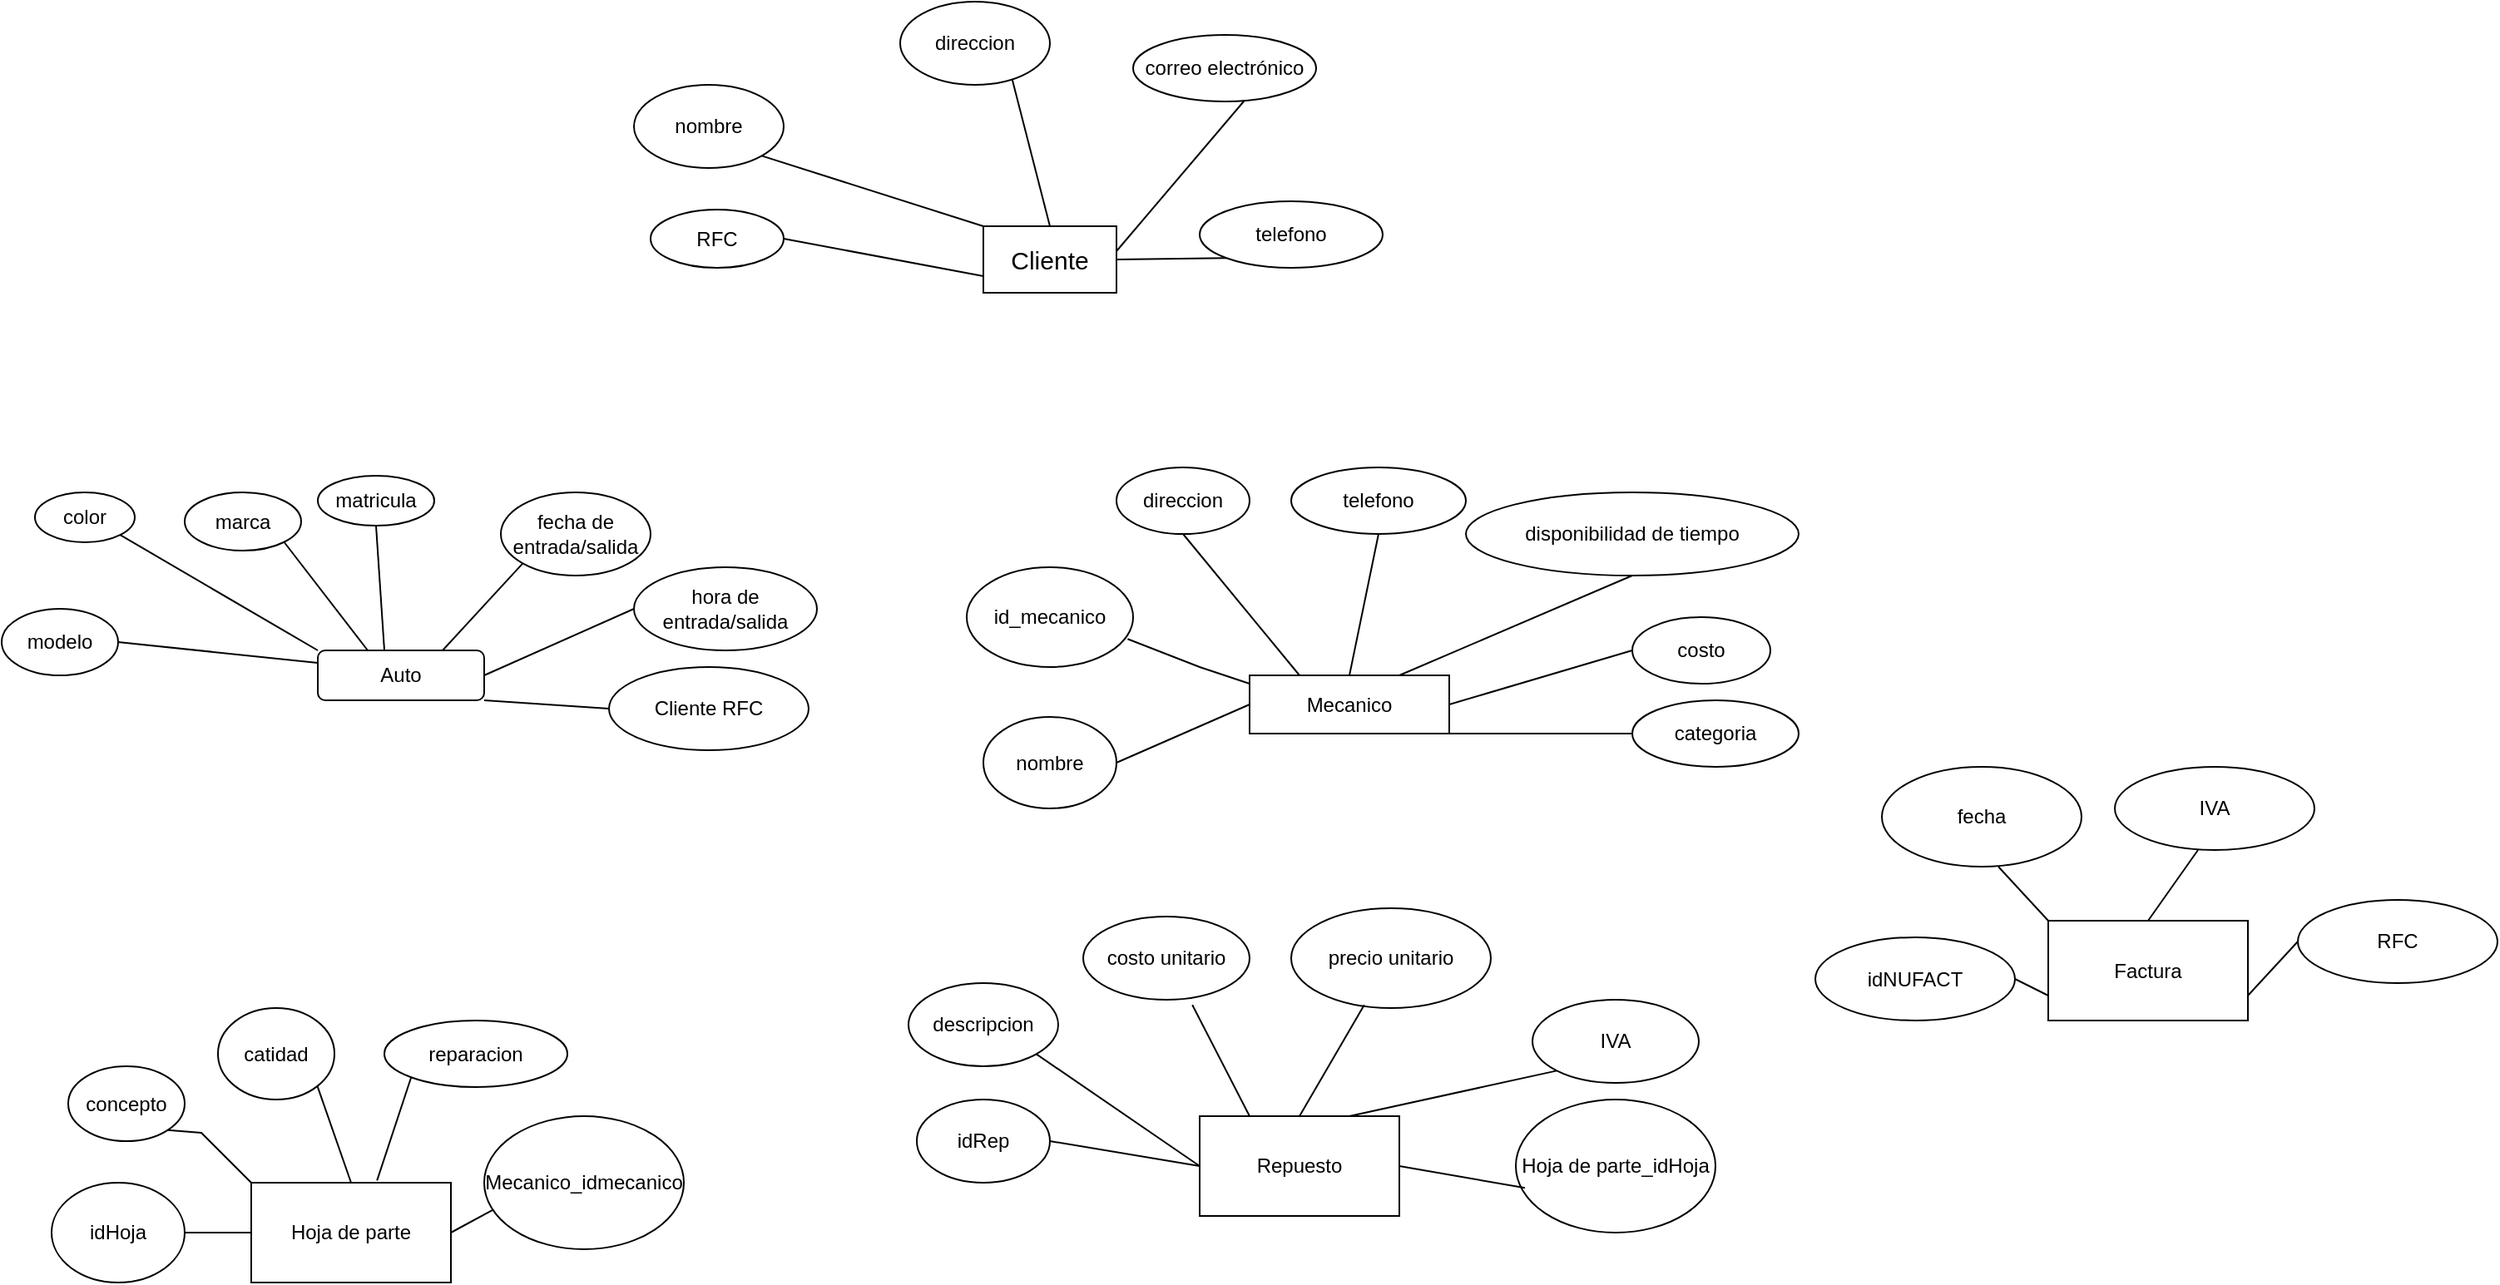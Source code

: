 <mxfile version="24.0.6" type="device" pages="2">
  <diagram name="Página-1" id="_WkqtclDygZttdb6FXfW">
    <mxGraphModel dx="2470" dy="765" grid="1" gridSize="10" guides="1" tooltips="1" connect="1" arrows="1" fold="1" page="1" pageScale="1" pageWidth="827" pageHeight="1169" math="0" shadow="0">
      <root>
        <mxCell id="0" />
        <mxCell id="1" parent="0" />
        <mxCell id="-qldpOqpolhLrkZk9apN-2" value="&lt;div style=&quot;text-align: justify; font-size: 15px;&quot;&gt;Cliente&lt;/div&gt;" style="whiteSpace=wrap;html=1;align=center;" parent="1" vertex="1">
          <mxGeometry x="460" y="285" width="80" height="40" as="geometry" />
        </mxCell>
        <mxCell id="-qldpOqpolhLrkZk9apN-6" value="nombre" style="ellipse;whiteSpace=wrap;html=1;" parent="1" vertex="1">
          <mxGeometry x="250" y="200" width="90" height="50" as="geometry" />
        </mxCell>
        <mxCell id="-qldpOqpolhLrkZk9apN-7" value="direccion" style="ellipse;whiteSpace=wrap;html=1;" parent="1" vertex="1">
          <mxGeometry x="410" y="150" width="90" height="50" as="geometry" />
        </mxCell>
        <mxCell id="-qldpOqpolhLrkZk9apN-10" value="correo electrónico" style="ellipse;whiteSpace=wrap;html=1;" parent="1" vertex="1">
          <mxGeometry x="550" y="170" width="110" height="40" as="geometry" />
        </mxCell>
        <mxCell id="-qldpOqpolhLrkZk9apN-12" value="telefono" style="ellipse;whiteSpace=wrap;html=1;" parent="1" vertex="1">
          <mxGeometry x="590" y="270" width="110" height="40" as="geometry" />
        </mxCell>
        <mxCell id="-qldpOqpolhLrkZk9apN-17" value="" style="endArrow=none;html=1;rounded=0;exitX=1;exitY=1;exitDx=0;exitDy=0;entryX=0;entryY=0;entryDx=0;entryDy=0;" parent="1" source="-qldpOqpolhLrkZk9apN-6" target="-qldpOqpolhLrkZk9apN-2" edge="1">
          <mxGeometry width="50" height="50" relative="1" as="geometry">
            <mxPoint x="410" y="350" as="sourcePoint" />
            <mxPoint x="460" y="300" as="targetPoint" />
          </mxGeometry>
        </mxCell>
        <mxCell id="-qldpOqpolhLrkZk9apN-20" value="" style="endArrow=none;html=1;rounded=0;entryX=0.748;entryY=0.933;entryDx=0;entryDy=0;entryPerimeter=0;exitX=0.5;exitY=0;exitDx=0;exitDy=0;" parent="1" target="-qldpOqpolhLrkZk9apN-7" edge="1" source="-qldpOqpolhLrkZk9apN-2">
          <mxGeometry width="50" height="50" relative="1" as="geometry">
            <mxPoint x="490" y="280" as="sourcePoint" />
            <mxPoint x="520" y="210" as="targetPoint" />
            <Array as="points" />
          </mxGeometry>
        </mxCell>
        <mxCell id="-qldpOqpolhLrkZk9apN-25" value="" style="endArrow=none;html=1;rounded=0;entryX=0.606;entryY=0.994;entryDx=0;entryDy=0;entryPerimeter=0;" parent="1" target="-qldpOqpolhLrkZk9apN-10" edge="1">
          <mxGeometry width="50" height="50" relative="1" as="geometry">
            <mxPoint x="540" y="300" as="sourcePoint" />
            <mxPoint x="590" y="250" as="targetPoint" />
          </mxGeometry>
        </mxCell>
        <mxCell id="-qldpOqpolhLrkZk9apN-27" value="" style="endArrow=none;html=1;rounded=0;entryX=0;entryY=1;entryDx=0;entryDy=0;exitX=1;exitY=0.5;exitDx=0;exitDy=0;" parent="1" source="-qldpOqpolhLrkZk9apN-2" target="-qldpOqpolhLrkZk9apN-12" edge="1">
          <mxGeometry width="50" height="50" relative="1" as="geometry">
            <mxPoint x="470" y="330" as="sourcePoint" />
            <mxPoint x="520" y="280" as="targetPoint" />
          </mxGeometry>
        </mxCell>
        <mxCell id="c3OA_gT3qStD7wFvD6HU-1" value="Auto" style="rounded=1;whiteSpace=wrap;html=1;" parent="1" vertex="1">
          <mxGeometry x="60" y="540" width="100" height="30" as="geometry" />
        </mxCell>
        <mxCell id="c3OA_gT3qStD7wFvD6HU-2" value="modelo" style="ellipse;whiteSpace=wrap;html=1;" parent="1" vertex="1">
          <mxGeometry x="-130" y="515" width="70" height="40" as="geometry" />
        </mxCell>
        <mxCell id="c3OA_gT3qStD7wFvD6HU-3" value="color" style="ellipse;whiteSpace=wrap;html=1;" parent="1" vertex="1">
          <mxGeometry x="-110" y="445" width="60" height="30" as="geometry" />
        </mxCell>
        <mxCell id="c3OA_gT3qStD7wFvD6HU-4" value="matricula" style="ellipse;whiteSpace=wrap;html=1;" parent="1" vertex="1">
          <mxGeometry x="60" y="435" width="70" height="30" as="geometry" />
        </mxCell>
        <mxCell id="c3OA_gT3qStD7wFvD6HU-5" value="marca" style="ellipse;whiteSpace=wrap;html=1;" parent="1" vertex="1">
          <mxGeometry x="-20" y="445" width="70" height="35" as="geometry" />
        </mxCell>
        <mxCell id="c3OA_gT3qStD7wFvD6HU-8" value="fecha de entrada/salida" style="ellipse;whiteSpace=wrap;html=1;" parent="1" vertex="1">
          <mxGeometry x="170" y="445" width="90" height="50" as="geometry" />
        </mxCell>
        <mxCell id="c3OA_gT3qStD7wFvD6HU-11" value="hora de entrada/salida" style="ellipse;whiteSpace=wrap;html=1;" parent="1" vertex="1">
          <mxGeometry x="250" y="490" width="110" height="50" as="geometry" />
        </mxCell>
        <mxCell id="c3OA_gT3qStD7wFvD6HU-13" value="" style="endArrow=none;html=1;rounded=0;entryX=1;entryY=0.5;entryDx=0;entryDy=0;exitX=0;exitY=0.25;exitDx=0;exitDy=0;" parent="1" source="c3OA_gT3qStD7wFvD6HU-1" target="c3OA_gT3qStD7wFvD6HU-2" edge="1">
          <mxGeometry width="50" height="50" relative="1" as="geometry">
            <mxPoint x="100" y="550" as="sourcePoint" />
            <mxPoint x="150" y="500" as="targetPoint" />
          </mxGeometry>
        </mxCell>
        <mxCell id="c3OA_gT3qStD7wFvD6HU-14" value="" style="endArrow=none;html=1;rounded=0;entryX=1;entryY=1;entryDx=0;entryDy=0;exitX=0;exitY=0;exitDx=0;exitDy=0;" parent="1" source="c3OA_gT3qStD7wFvD6HU-1" target="c3OA_gT3qStD7wFvD6HU-3" edge="1">
          <mxGeometry width="50" height="50" relative="1" as="geometry">
            <mxPoint x="100" y="550" as="sourcePoint" />
            <mxPoint x="150" y="500" as="targetPoint" />
          </mxGeometry>
        </mxCell>
        <mxCell id="c3OA_gT3qStD7wFvD6HU-15" value="" style="endArrow=none;html=1;rounded=0;entryX=1;entryY=1;entryDx=0;entryDy=0;" parent="1" target="c3OA_gT3qStD7wFvD6HU-5" edge="1">
          <mxGeometry width="50" height="50" relative="1" as="geometry">
            <mxPoint x="90" y="540" as="sourcePoint" />
            <mxPoint x="150" y="500" as="targetPoint" />
          </mxGeometry>
        </mxCell>
        <mxCell id="c3OA_gT3qStD7wFvD6HU-16" value="" style="endArrow=none;html=1;rounded=0;entryX=0.5;entryY=1;entryDx=0;entryDy=0;" parent="1" target="c3OA_gT3qStD7wFvD6HU-4" edge="1">
          <mxGeometry width="50" height="50" relative="1" as="geometry">
            <mxPoint x="100" y="540" as="sourcePoint" />
            <mxPoint x="150" y="500" as="targetPoint" />
          </mxGeometry>
        </mxCell>
        <mxCell id="c3OA_gT3qStD7wFvD6HU-17" value="" style="endArrow=none;html=1;rounded=0;entryX=0;entryY=1;entryDx=0;entryDy=0;exitX=0.75;exitY=0;exitDx=0;exitDy=0;" parent="1" source="c3OA_gT3qStD7wFvD6HU-1" target="c3OA_gT3qStD7wFvD6HU-8" edge="1">
          <mxGeometry width="50" height="50" relative="1" as="geometry">
            <mxPoint x="100" y="550" as="sourcePoint" />
            <mxPoint x="150" y="500" as="targetPoint" />
          </mxGeometry>
        </mxCell>
        <mxCell id="c3OA_gT3qStD7wFvD6HU-18" value="" style="endArrow=none;html=1;rounded=0;entryX=0;entryY=0.5;entryDx=0;entryDy=0;exitX=1;exitY=0.5;exitDx=0;exitDy=0;" parent="1" source="c3OA_gT3qStD7wFvD6HU-1" target="c3OA_gT3qStD7wFvD6HU-11" edge="1">
          <mxGeometry width="50" height="50" relative="1" as="geometry">
            <mxPoint x="100" y="550" as="sourcePoint" />
            <mxPoint x="150" y="500" as="targetPoint" />
          </mxGeometry>
        </mxCell>
        <mxCell id="yYzkNYLEPLa1atfB4dUr-1" value="Mecanico" style="rounded=0;whiteSpace=wrap;html=1;" parent="1" vertex="1">
          <mxGeometry x="620" y="555" width="120" height="35" as="geometry" />
        </mxCell>
        <mxCell id="yYzkNYLEPLa1atfB4dUr-3" value="nombre" style="ellipse;whiteSpace=wrap;html=1;" parent="1" vertex="1">
          <mxGeometry x="460" y="580" width="80" height="55" as="geometry" />
        </mxCell>
        <mxCell id="yYzkNYLEPLa1atfB4dUr-5" value="disponibilidad de tiempo" style="ellipse;whiteSpace=wrap;html=1;" parent="1" vertex="1">
          <mxGeometry x="750" y="445" width="200" height="50" as="geometry" />
        </mxCell>
        <mxCell id="yYzkNYLEPLa1atfB4dUr-6" value="id_mecanico" style="ellipse;whiteSpace=wrap;html=1;" parent="1" vertex="1">
          <mxGeometry x="450" y="490" width="100" height="60" as="geometry" />
        </mxCell>
        <mxCell id="yYzkNYLEPLa1atfB4dUr-7" value="" style="endArrow=none;html=1;rounded=0;entryX=0;entryY=0.5;entryDx=0;entryDy=0;exitX=1;exitY=0.5;exitDx=0;exitDy=0;" parent="1" source="yYzkNYLEPLa1atfB4dUr-3" target="yYzkNYLEPLa1atfB4dUr-1" edge="1">
          <mxGeometry width="50" height="50" relative="1" as="geometry">
            <mxPoint x="572.426" y="562.678" as="sourcePoint" />
            <mxPoint x="510" y="510" as="targetPoint" />
          </mxGeometry>
        </mxCell>
        <mxCell id="yYzkNYLEPLa1atfB4dUr-8" value="" style="endArrow=none;html=1;rounded=0;entryX=0.25;entryY=0;entryDx=0;entryDy=0;exitX=0.5;exitY=1;exitDx=0;exitDy=0;" parent="1" source="v9EiD6RS9MSf9kjQvOkD-1" target="yYzkNYLEPLa1atfB4dUr-1" edge="1">
          <mxGeometry width="50" height="50" relative="1" as="geometry">
            <mxPoint x="460" y="560" as="sourcePoint" />
            <mxPoint x="510" y="510" as="targetPoint" />
          </mxGeometry>
        </mxCell>
        <mxCell id="yYzkNYLEPLa1atfB4dUr-9" value="" style="endArrow=none;html=1;rounded=0;exitX=0.5;exitY=1;exitDx=0;exitDy=0;entryX=0.75;entryY=0;entryDx=0;entryDy=0;" parent="1" source="yYzkNYLEPLa1atfB4dUr-5" target="yYzkNYLEPLa1atfB4dUr-1" edge="1">
          <mxGeometry width="50" height="50" relative="1" as="geometry">
            <mxPoint x="460" y="560" as="sourcePoint" />
            <mxPoint x="700" y="550" as="targetPoint" />
          </mxGeometry>
        </mxCell>
        <mxCell id="yYzkNYLEPLa1atfB4dUr-10" value="" style="endArrow=none;html=1;rounded=0;entryX=0;entryY=0.5;entryDx=0;entryDy=0;exitX=1;exitY=0.5;exitDx=0;exitDy=0;" parent="1" source="yYzkNYLEPLa1atfB4dUr-1" target="v9EiD6RS9MSf9kjQvOkD-3" edge="1">
          <mxGeometry width="50" height="50" relative="1" as="geometry">
            <mxPoint x="460" y="560" as="sourcePoint" />
            <mxPoint x="510" y="510" as="targetPoint" />
            <Array as="points" />
          </mxGeometry>
        </mxCell>
        <mxCell id="v9EiD6RS9MSf9kjQvOkD-1" value="direccion" style="ellipse;whiteSpace=wrap;html=1;" vertex="1" parent="1">
          <mxGeometry x="540" y="430" width="80" height="40" as="geometry" />
        </mxCell>
        <mxCell id="v9EiD6RS9MSf9kjQvOkD-3" value="costo" style="ellipse;whiteSpace=wrap;html=1;" vertex="1" parent="1">
          <mxGeometry x="850" y="520" width="83" height="40" as="geometry" />
        </mxCell>
        <mxCell id="v9EiD6RS9MSf9kjQvOkD-4" value="" style="endArrow=none;html=1;rounded=0;exitX=0.967;exitY=0.719;exitDx=0;exitDy=0;exitPerimeter=0;" edge="1" parent="1" source="yYzkNYLEPLa1atfB4dUr-6">
          <mxGeometry width="50" height="50" relative="1" as="geometry">
            <mxPoint x="680" y="770" as="sourcePoint" />
            <mxPoint x="620" y="560" as="targetPoint" />
            <Array as="points">
              <mxPoint x="590" y="550" />
            </Array>
          </mxGeometry>
        </mxCell>
        <mxCell id="v9EiD6RS9MSf9kjQvOkD-5" value="telefono" style="ellipse;whiteSpace=wrap;html=1;" vertex="1" parent="1">
          <mxGeometry x="645" y="430" width="105" height="40" as="geometry" />
        </mxCell>
        <mxCell id="v9EiD6RS9MSf9kjQvOkD-6" value="" style="endArrow=none;html=1;rounded=0;entryX=0.5;entryY=1;entryDx=0;entryDy=0;exitX=0.5;exitY=0;exitDx=0;exitDy=0;" edge="1" parent="1" source="yYzkNYLEPLa1atfB4dUr-1" target="v9EiD6RS9MSf9kjQvOkD-5">
          <mxGeometry width="50" height="50" relative="1" as="geometry">
            <mxPoint x="680" y="550" as="sourcePoint" />
            <mxPoint x="730" y="720" as="targetPoint" />
          </mxGeometry>
        </mxCell>
        <mxCell id="v9EiD6RS9MSf9kjQvOkD-7" value="categoria" style="ellipse;whiteSpace=wrap;html=1;" vertex="1" parent="1">
          <mxGeometry x="850" y="570" width="100" height="40" as="geometry" />
        </mxCell>
        <mxCell id="v9EiD6RS9MSf9kjQvOkD-8" value="" style="endArrow=none;html=1;rounded=0;exitX=1;exitY=1;exitDx=0;exitDy=0;entryX=0;entryY=0.5;entryDx=0;entryDy=0;" edge="1" parent="1" source="yYzkNYLEPLa1atfB4dUr-1" target="v9EiD6RS9MSf9kjQvOkD-7">
          <mxGeometry width="50" height="50" relative="1" as="geometry">
            <mxPoint x="680" y="770" as="sourcePoint" />
            <mxPoint x="730" y="720" as="targetPoint" />
          </mxGeometry>
        </mxCell>
        <mxCell id="v9EiD6RS9MSf9kjQvOkD-9" value="RFC" style="ellipse;whiteSpace=wrap;html=1;" vertex="1" parent="1">
          <mxGeometry x="260" y="275" width="80" height="35" as="geometry" />
        </mxCell>
        <mxCell id="v9EiD6RS9MSf9kjQvOkD-10" value="" style="endArrow=none;html=1;rounded=0;exitX=1;exitY=0.5;exitDx=0;exitDy=0;entryX=0;entryY=0.75;entryDx=0;entryDy=0;" edge="1" parent="1" source="v9EiD6RS9MSf9kjQvOkD-9" target="-qldpOqpolhLrkZk9apN-2">
          <mxGeometry width="50" height="50" relative="1" as="geometry">
            <mxPoint x="430" y="300" as="sourcePoint" />
            <mxPoint x="480" y="250" as="targetPoint" />
          </mxGeometry>
        </mxCell>
        <mxCell id="v9EiD6RS9MSf9kjQvOkD-12" value="Cliente RFC" style="ellipse;whiteSpace=wrap;html=1;" vertex="1" parent="1">
          <mxGeometry x="235" y="550" width="120" height="50" as="geometry" />
        </mxCell>
        <mxCell id="v9EiD6RS9MSf9kjQvOkD-13" value="" style="endArrow=none;html=1;rounded=0;entryX=0;entryY=0.5;entryDx=0;entryDy=0;exitX=1;exitY=1;exitDx=0;exitDy=0;" edge="1" parent="1" source="c3OA_gT3qStD7wFvD6HU-1" target="v9EiD6RS9MSf9kjQvOkD-12">
          <mxGeometry width="50" height="50" relative="1" as="geometry">
            <mxPoint x="110" y="530" as="sourcePoint" />
            <mxPoint x="160" y="480" as="targetPoint" />
          </mxGeometry>
        </mxCell>
        <mxCell id="v9EiD6RS9MSf9kjQvOkD-14" value="Repuesto" style="whiteSpace=wrap;html=1;" vertex="1" parent="1">
          <mxGeometry x="590" y="820" width="120" height="60" as="geometry" />
        </mxCell>
        <mxCell id="v9EiD6RS9MSf9kjQvOkD-15" value="idRep" style="ellipse;whiteSpace=wrap;html=1;" vertex="1" parent="1">
          <mxGeometry x="420" y="810" width="80" height="50" as="geometry" />
        </mxCell>
        <mxCell id="v9EiD6RS9MSf9kjQvOkD-16" value="descripcion" style="ellipse;whiteSpace=wrap;html=1;" vertex="1" parent="1">
          <mxGeometry x="415" y="740" width="90" height="50" as="geometry" />
        </mxCell>
        <mxCell id="v9EiD6RS9MSf9kjQvOkD-17" value="costo unitario" style="ellipse;whiteSpace=wrap;html=1;" vertex="1" parent="1">
          <mxGeometry x="520" y="700" width="100" height="50" as="geometry" />
        </mxCell>
        <mxCell id="v9EiD6RS9MSf9kjQvOkD-18" value="precio unitario" style="ellipse;whiteSpace=wrap;html=1;" vertex="1" parent="1">
          <mxGeometry x="645" y="695" width="120" height="60" as="geometry" />
        </mxCell>
        <mxCell id="v9EiD6RS9MSf9kjQvOkD-19" value="IVA" style="ellipse;whiteSpace=wrap;html=1;" vertex="1" parent="1">
          <mxGeometry x="790" y="750" width="100" height="50" as="geometry" />
        </mxCell>
        <mxCell id="v9EiD6RS9MSf9kjQvOkD-20" value="Hoja de parte_idHoja" style="ellipse;whiteSpace=wrap;html=1;" vertex="1" parent="1">
          <mxGeometry x="780" y="810" width="120" height="80" as="geometry" />
        </mxCell>
        <mxCell id="v9EiD6RS9MSf9kjQvOkD-22" value="" style="endArrow=none;html=1;rounded=0;exitX=0.5;exitY=0;exitDx=0;exitDy=0;entryX=0.366;entryY=0.969;entryDx=0;entryDy=0;entryPerimeter=0;" edge="1" parent="1" source="v9EiD6RS9MSf9kjQvOkD-14" target="v9EiD6RS9MSf9kjQvOkD-18">
          <mxGeometry width="50" height="50" relative="1" as="geometry">
            <mxPoint x="690" y="770" as="sourcePoint" />
            <mxPoint x="680" y="750" as="targetPoint" />
          </mxGeometry>
        </mxCell>
        <mxCell id="v9EiD6RS9MSf9kjQvOkD-23" value="" style="endArrow=none;html=1;rounded=0;entryX=0;entryY=1;entryDx=0;entryDy=0;exitX=0.75;exitY=0;exitDx=0;exitDy=0;" edge="1" parent="1" source="v9EiD6RS9MSf9kjQvOkD-14" target="v9EiD6RS9MSf9kjQvOkD-19">
          <mxGeometry width="50" height="50" relative="1" as="geometry">
            <mxPoint x="690" y="770" as="sourcePoint" />
            <mxPoint x="740" y="720" as="targetPoint" />
          </mxGeometry>
        </mxCell>
        <mxCell id="v9EiD6RS9MSf9kjQvOkD-24" value="" style="endArrow=none;html=1;rounded=0;entryX=0.656;entryY=1.062;entryDx=0;entryDy=0;entryPerimeter=0;exitX=0.25;exitY=0;exitDx=0;exitDy=0;" edge="1" parent="1" source="v9EiD6RS9MSf9kjQvOkD-14" target="v9EiD6RS9MSf9kjQvOkD-17">
          <mxGeometry width="50" height="50" relative="1" as="geometry">
            <mxPoint x="610" y="810" as="sourcePoint" />
            <mxPoint x="740" y="720" as="targetPoint" />
          </mxGeometry>
        </mxCell>
        <mxCell id="v9EiD6RS9MSf9kjQvOkD-25" value="" style="endArrow=none;html=1;rounded=0;entryX=1;entryY=1;entryDx=0;entryDy=0;exitX=0;exitY=0.5;exitDx=0;exitDy=0;" edge="1" parent="1" source="v9EiD6RS9MSf9kjQvOkD-14" target="v9EiD6RS9MSf9kjQvOkD-16">
          <mxGeometry width="50" height="50" relative="1" as="geometry">
            <mxPoint x="690" y="770" as="sourcePoint" />
            <mxPoint x="740" y="720" as="targetPoint" />
          </mxGeometry>
        </mxCell>
        <mxCell id="v9EiD6RS9MSf9kjQvOkD-26" value="" style="endArrow=none;html=1;rounded=0;entryX=1;entryY=0.5;entryDx=0;entryDy=0;exitX=0;exitY=0.5;exitDx=0;exitDy=0;" edge="1" parent="1" source="v9EiD6RS9MSf9kjQvOkD-14" target="v9EiD6RS9MSf9kjQvOkD-15">
          <mxGeometry width="50" height="50" relative="1" as="geometry">
            <mxPoint x="690" y="770" as="sourcePoint" />
            <mxPoint x="740" y="720" as="targetPoint" />
          </mxGeometry>
        </mxCell>
        <mxCell id="v9EiD6RS9MSf9kjQvOkD-27" value="" style="endArrow=none;html=1;rounded=0;entryX=0.046;entryY=0.664;entryDx=0;entryDy=0;entryPerimeter=0;exitX=1;exitY=0.5;exitDx=0;exitDy=0;" edge="1" parent="1" source="v9EiD6RS9MSf9kjQvOkD-14" target="v9EiD6RS9MSf9kjQvOkD-20">
          <mxGeometry width="50" height="50" relative="1" as="geometry">
            <mxPoint x="690" y="770" as="sourcePoint" />
            <mxPoint x="740" y="720" as="targetPoint" />
          </mxGeometry>
        </mxCell>
        <mxCell id="v9EiD6RS9MSf9kjQvOkD-28" value="Hoja de parte" style="rounded=0;whiteSpace=wrap;html=1;" vertex="1" parent="1">
          <mxGeometry x="20" y="860" width="120" height="60" as="geometry" />
        </mxCell>
        <mxCell id="v9EiD6RS9MSf9kjQvOkD-29" value="idHoja" style="ellipse;whiteSpace=wrap;html=1;" vertex="1" parent="1">
          <mxGeometry x="-100" y="860" width="80" height="60" as="geometry" />
        </mxCell>
        <mxCell id="v9EiD6RS9MSf9kjQvOkD-30" value="concepto" style="ellipse;whiteSpace=wrap;html=1;" vertex="1" parent="1">
          <mxGeometry x="-90" y="790" width="70" height="45" as="geometry" />
        </mxCell>
        <mxCell id="v9EiD6RS9MSf9kjQvOkD-31" value="catidad" style="ellipse;whiteSpace=wrap;html=1;" vertex="1" parent="1">
          <mxGeometry y="755" width="70" height="55" as="geometry" />
        </mxCell>
        <mxCell id="v9EiD6RS9MSf9kjQvOkD-32" value="reparacion" style="ellipse;whiteSpace=wrap;html=1;" vertex="1" parent="1">
          <mxGeometry x="100" y="762.5" width="110" height="40" as="geometry" />
        </mxCell>
        <mxCell id="v9EiD6RS9MSf9kjQvOkD-33" value="Mecanico_idmecanico" style="ellipse;whiteSpace=wrap;html=1;" vertex="1" parent="1">
          <mxGeometry x="160" y="820" width="120" height="80" as="geometry" />
        </mxCell>
        <mxCell id="v9EiD6RS9MSf9kjQvOkD-34" value="" style="endArrow=none;html=1;rounded=0;exitX=0.63;exitY=-0.022;exitDx=0;exitDy=0;exitPerimeter=0;entryX=0;entryY=1;entryDx=0;entryDy=0;" edge="1" parent="1" source="v9EiD6RS9MSf9kjQvOkD-28" target="v9EiD6RS9MSf9kjQvOkD-32">
          <mxGeometry width="50" height="50" relative="1" as="geometry">
            <mxPoint x="160" y="770" as="sourcePoint" />
            <mxPoint x="150" y="800" as="targetPoint" />
          </mxGeometry>
        </mxCell>
        <mxCell id="v9EiD6RS9MSf9kjQvOkD-35" value="" style="endArrow=none;html=1;rounded=0;entryX=1;entryY=1;entryDx=0;entryDy=0;exitX=0.5;exitY=0;exitDx=0;exitDy=0;" edge="1" parent="1" source="v9EiD6RS9MSf9kjQvOkD-28" target="v9EiD6RS9MSf9kjQvOkD-31">
          <mxGeometry width="50" height="50" relative="1" as="geometry">
            <mxPoint x="160" y="770" as="sourcePoint" />
            <mxPoint x="210" y="720" as="targetPoint" />
          </mxGeometry>
        </mxCell>
        <mxCell id="v9EiD6RS9MSf9kjQvOkD-36" value="" style="endArrow=none;html=1;rounded=0;entryX=1;entryY=1;entryDx=0;entryDy=0;exitX=0;exitY=0;exitDx=0;exitDy=0;" edge="1" parent="1" source="v9EiD6RS9MSf9kjQvOkD-28" target="v9EiD6RS9MSf9kjQvOkD-30">
          <mxGeometry width="50" height="50" relative="1" as="geometry">
            <mxPoint x="160" y="770" as="sourcePoint" />
            <mxPoint x="210" y="720" as="targetPoint" />
            <Array as="points">
              <mxPoint x="-10" y="830" />
            </Array>
          </mxGeometry>
        </mxCell>
        <mxCell id="v9EiD6RS9MSf9kjQvOkD-37" value="" style="endArrow=none;html=1;rounded=0;entryX=0.042;entryY=0.706;entryDx=0;entryDy=0;entryPerimeter=0;exitX=1;exitY=0.5;exitDx=0;exitDy=0;" edge="1" parent="1" source="v9EiD6RS9MSf9kjQvOkD-28" target="v9EiD6RS9MSf9kjQvOkD-33">
          <mxGeometry width="50" height="50" relative="1" as="geometry">
            <mxPoint x="160" y="770" as="sourcePoint" />
            <mxPoint x="210" y="720" as="targetPoint" />
          </mxGeometry>
        </mxCell>
        <mxCell id="v9EiD6RS9MSf9kjQvOkD-38" value="" style="endArrow=none;html=1;rounded=0;exitX=1;exitY=0.5;exitDx=0;exitDy=0;entryX=0;entryY=0.5;entryDx=0;entryDy=0;" edge="1" parent="1" source="v9EiD6RS9MSf9kjQvOkD-29" target="v9EiD6RS9MSf9kjQvOkD-28">
          <mxGeometry width="50" height="50" relative="1" as="geometry">
            <mxPoint x="160" y="770" as="sourcePoint" />
            <mxPoint x="210" y="720" as="targetPoint" />
          </mxGeometry>
        </mxCell>
        <mxCell id="v9EiD6RS9MSf9kjQvOkD-39" value="Factura" style="rounded=0;whiteSpace=wrap;html=1;" vertex="1" parent="1">
          <mxGeometry x="1100" y="702.5" width="120" height="60" as="geometry" />
        </mxCell>
        <mxCell id="v9EiD6RS9MSf9kjQvOkD-40" value="idNUFACT" style="ellipse;whiteSpace=wrap;html=1;" vertex="1" parent="1">
          <mxGeometry x="960" y="712.5" width="120" height="50" as="geometry" />
        </mxCell>
        <mxCell id="ytBJMdHKo8D6R5qUMlSM-1" value="fecha" style="ellipse;whiteSpace=wrap;html=1;" vertex="1" parent="1">
          <mxGeometry x="1000" y="610" width="120" height="60" as="geometry" />
        </mxCell>
        <mxCell id="ytBJMdHKo8D6R5qUMlSM-2" value="IVA" style="ellipse;whiteSpace=wrap;html=1;" vertex="1" parent="1">
          <mxGeometry x="1140" y="610" width="120" height="50" as="geometry" />
        </mxCell>
        <mxCell id="ytBJMdHKo8D6R5qUMlSM-3" value="RFC" style="ellipse;whiteSpace=wrap;html=1;" vertex="1" parent="1">
          <mxGeometry x="1250" y="690" width="120" height="50" as="geometry" />
        </mxCell>
        <mxCell id="ytBJMdHKo8D6R5qUMlSM-4" value="" style="endArrow=none;html=1;rounded=0;exitX=0.5;exitY=0;exitDx=0;exitDy=0;" edge="1" parent="1" source="v9EiD6RS9MSf9kjQvOkD-39">
          <mxGeometry width="50" height="50" relative="1" as="geometry">
            <mxPoint x="960" y="800" as="sourcePoint" />
            <mxPoint x="1190" y="660" as="targetPoint" />
          </mxGeometry>
        </mxCell>
        <mxCell id="ytBJMdHKo8D6R5qUMlSM-5" value="" style="endArrow=none;html=1;rounded=0;entryX=0;entryY=0;entryDx=0;entryDy=0;" edge="1" parent="1" target="v9EiD6RS9MSf9kjQvOkD-39">
          <mxGeometry width="50" height="50" relative="1" as="geometry">
            <mxPoint x="1070" y="670" as="sourcePoint" />
            <mxPoint x="1010" y="750" as="targetPoint" />
          </mxGeometry>
        </mxCell>
        <mxCell id="ytBJMdHKo8D6R5qUMlSM-6" value="" style="endArrow=none;html=1;rounded=0;entryX=0;entryY=0.75;entryDx=0;entryDy=0;exitX=1;exitY=0.5;exitDx=0;exitDy=0;" edge="1" parent="1" source="v9EiD6RS9MSf9kjQvOkD-40" target="v9EiD6RS9MSf9kjQvOkD-39">
          <mxGeometry width="50" height="50" relative="1" as="geometry">
            <mxPoint x="960" y="800" as="sourcePoint" />
            <mxPoint x="1010" y="750" as="targetPoint" />
          </mxGeometry>
        </mxCell>
        <mxCell id="ytBJMdHKo8D6R5qUMlSM-7" value="" style="endArrow=none;html=1;rounded=0;entryX=0;entryY=0.5;entryDx=0;entryDy=0;exitX=1;exitY=0.75;exitDx=0;exitDy=0;" edge="1" parent="1" source="v9EiD6RS9MSf9kjQvOkD-39" target="ytBJMdHKo8D6R5qUMlSM-3">
          <mxGeometry width="50" height="50" relative="1" as="geometry">
            <mxPoint x="960" y="800" as="sourcePoint" />
            <mxPoint x="1010" y="750" as="targetPoint" />
          </mxGeometry>
        </mxCell>
      </root>
    </mxGraphModel>
  </diagram>
  <diagram id="LG_2AipUnPPanb8Th0P_" name="Página-2">
    <mxGraphModel dx="1517" dy="706" grid="1" gridSize="10" guides="1" tooltips="1" connect="1" arrows="1" fold="1" page="1" pageScale="1" pageWidth="827" pageHeight="1169" math="0" shadow="0">
      <root>
        <mxCell id="0" />
        <mxCell id="1" parent="0" />
        <mxCell id="N_cM9116x7ki95yMOi63-1" value="Cliente" style="shape=table;startSize=30;container=1;collapsible=1;childLayout=tableLayout;fixedRows=1;rowLines=0;fontStyle=1;align=center;resizeLast=1;html=1;" parent="1" vertex="1">
          <mxGeometry x="50" y="170" width="264" height="180" as="geometry" />
        </mxCell>
        <mxCell id="N_cM9116x7ki95yMOi63-2" value="" style="shape=tableRow;horizontal=0;startSize=0;swimlaneHead=0;swimlaneBody=0;fillColor=none;collapsible=0;dropTarget=0;points=[[0,0.5],[1,0.5]];portConstraint=eastwest;top=0;left=0;right=0;bottom=1;" parent="N_cM9116x7ki95yMOi63-1" vertex="1">
          <mxGeometry y="30" width="264" height="30" as="geometry" />
        </mxCell>
        <mxCell id="N_cM9116x7ki95yMOi63-3" value="PK" style="shape=partialRectangle;connectable=0;fillColor=none;top=0;left=0;bottom=0;right=0;fontStyle=1;overflow=hidden;whiteSpace=wrap;html=1;" parent="N_cM9116x7ki95yMOi63-2" vertex="1">
          <mxGeometry width="30" height="30" as="geometry">
            <mxRectangle width="30" height="30" as="alternateBounds" />
          </mxGeometry>
        </mxCell>
        <mxCell id="N_cM9116x7ki95yMOi63-4" value="RFC INT" style="shape=partialRectangle;connectable=0;fillColor=none;top=0;left=0;bottom=0;right=0;align=left;spacingLeft=6;fontStyle=5;overflow=hidden;whiteSpace=wrap;html=1;" parent="N_cM9116x7ki95yMOi63-2" vertex="1">
          <mxGeometry x="30" width="234" height="30" as="geometry">
            <mxRectangle width="234" height="30" as="alternateBounds" />
          </mxGeometry>
        </mxCell>
        <mxCell id="N_cM9116x7ki95yMOi63-8" value="" style="shape=tableRow;horizontal=0;startSize=0;swimlaneHead=0;swimlaneBody=0;fillColor=none;collapsible=0;dropTarget=0;points=[[0,0.5],[1,0.5]];portConstraint=eastwest;top=0;left=0;right=0;bottom=0;" parent="N_cM9116x7ki95yMOi63-1" vertex="1">
          <mxGeometry y="60" width="264" height="30" as="geometry" />
        </mxCell>
        <mxCell id="N_cM9116x7ki95yMOi63-9" value="" style="shape=partialRectangle;connectable=0;fillColor=none;top=0;left=0;bottom=0;right=0;editable=1;overflow=hidden;whiteSpace=wrap;html=1;" parent="N_cM9116x7ki95yMOi63-8" vertex="1">
          <mxGeometry width="30" height="30" as="geometry">
            <mxRectangle width="30" height="30" as="alternateBounds" />
          </mxGeometry>
        </mxCell>
        <mxCell id="N_cM9116x7ki95yMOi63-10" value="nombre VARCHA(45)" style="shape=partialRectangle;connectable=0;fillColor=none;top=0;left=0;bottom=0;right=0;align=left;spacingLeft=6;overflow=hidden;whiteSpace=wrap;html=1;" parent="N_cM9116x7ki95yMOi63-8" vertex="1">
          <mxGeometry x="30" width="234" height="30" as="geometry">
            <mxRectangle width="234" height="30" as="alternateBounds" />
          </mxGeometry>
        </mxCell>
        <mxCell id="N_cM9116x7ki95yMOi63-11" value="" style="shape=tableRow;horizontal=0;startSize=0;swimlaneHead=0;swimlaneBody=0;fillColor=none;collapsible=0;dropTarget=0;points=[[0,0.5],[1,0.5]];portConstraint=eastwest;top=0;left=0;right=0;bottom=0;" parent="N_cM9116x7ki95yMOi63-1" vertex="1">
          <mxGeometry y="90" width="264" height="30" as="geometry" />
        </mxCell>
        <mxCell id="N_cM9116x7ki95yMOi63-12" value="" style="shape=partialRectangle;connectable=0;fillColor=none;top=0;left=0;bottom=0;right=0;editable=1;overflow=hidden;whiteSpace=wrap;html=1;" parent="N_cM9116x7ki95yMOi63-11" vertex="1">
          <mxGeometry width="30" height="30" as="geometry">
            <mxRectangle width="30" height="30" as="alternateBounds" />
          </mxGeometry>
        </mxCell>
        <mxCell id="N_cM9116x7ki95yMOi63-13" value="dirección VARCHA(70)" style="shape=partialRectangle;connectable=0;fillColor=none;top=0;left=0;bottom=0;right=0;align=left;spacingLeft=6;overflow=hidden;whiteSpace=wrap;html=1;" parent="N_cM9116x7ki95yMOi63-11" vertex="1">
          <mxGeometry x="30" width="234" height="30" as="geometry">
            <mxRectangle width="234" height="30" as="alternateBounds" />
          </mxGeometry>
        </mxCell>
        <mxCell id="w2aH5_aYxVjL5vaHwktE-1" style="shape=tableRow;horizontal=0;startSize=0;swimlaneHead=0;swimlaneBody=0;fillColor=none;collapsible=0;dropTarget=0;points=[[0,0.5],[1,0.5]];portConstraint=eastwest;top=0;left=0;right=0;bottom=0;" parent="N_cM9116x7ki95yMOi63-1" vertex="1">
          <mxGeometry y="120" width="264" height="30" as="geometry" />
        </mxCell>
        <mxCell id="w2aH5_aYxVjL5vaHwktE-2" style="shape=partialRectangle;connectable=0;fillColor=none;top=0;left=0;bottom=0;right=0;editable=1;overflow=hidden;whiteSpace=wrap;html=1;" parent="w2aH5_aYxVjL5vaHwktE-1" vertex="1">
          <mxGeometry width="30" height="30" as="geometry">
            <mxRectangle width="30" height="30" as="alternateBounds" />
          </mxGeometry>
        </mxCell>
        <mxCell id="w2aH5_aYxVjL5vaHwktE-3" value="correo electrónico VARCHAR(60) NOT NULL" style="shape=partialRectangle;connectable=0;fillColor=none;top=0;left=0;bottom=0;right=0;align=left;spacingLeft=6;overflow=hidden;whiteSpace=wrap;html=1;" parent="w2aH5_aYxVjL5vaHwktE-1" vertex="1">
          <mxGeometry x="30" width="234" height="30" as="geometry">
            <mxRectangle width="234" height="30" as="alternateBounds" />
          </mxGeometry>
        </mxCell>
        <mxCell id="7YiGp5GRmkfgn6myYvrH-1" style="shape=tableRow;horizontal=0;startSize=0;swimlaneHead=0;swimlaneBody=0;fillColor=none;collapsible=0;dropTarget=0;points=[[0,0.5],[1,0.5]];portConstraint=eastwest;top=0;left=0;right=0;bottom=0;" parent="N_cM9116x7ki95yMOi63-1" vertex="1">
          <mxGeometry y="150" width="264" height="30" as="geometry" />
        </mxCell>
        <mxCell id="7YiGp5GRmkfgn6myYvrH-2" style="shape=partialRectangle;connectable=0;fillColor=none;top=0;left=0;bottom=0;right=0;editable=1;overflow=hidden;whiteSpace=wrap;html=1;" parent="7YiGp5GRmkfgn6myYvrH-1" vertex="1">
          <mxGeometry width="30" height="30" as="geometry">
            <mxRectangle width="30" height="30" as="alternateBounds" />
          </mxGeometry>
        </mxCell>
        <mxCell id="7YiGp5GRmkfgn6myYvrH-3" value="teléfono VARCHAR(12) NOT NULL" style="shape=partialRectangle;connectable=0;fillColor=none;top=0;left=0;bottom=0;right=0;align=left;spacingLeft=6;overflow=hidden;whiteSpace=wrap;html=1;" parent="7YiGp5GRmkfgn6myYvrH-1" vertex="1">
          <mxGeometry x="30" width="234" height="30" as="geometry">
            <mxRectangle width="234" height="30" as="alternateBounds" />
          </mxGeometry>
        </mxCell>
        <mxCell id="71BSLBB6CiFcKIfFKMXq-4" value="Auto" style="shape=table;startSize=30;container=1;collapsible=1;childLayout=tableLayout;fixedRows=1;rowLines=0;fontStyle=1;align=center;resizeLast=1;html=1;" parent="1" vertex="1">
          <mxGeometry x="460" y="190" width="270" height="240" as="geometry" />
        </mxCell>
        <mxCell id="71BSLBB6CiFcKIfFKMXq-5" value="" style="shape=tableRow;horizontal=0;startSize=0;swimlaneHead=0;swimlaneBody=0;fillColor=none;collapsible=0;dropTarget=0;points=[[0,0.5],[1,0.5]];portConstraint=eastwest;top=0;left=0;right=0;bottom=1;" parent="71BSLBB6CiFcKIfFKMXq-4" vertex="1">
          <mxGeometry y="30" width="270" height="30" as="geometry" />
        </mxCell>
        <mxCell id="71BSLBB6CiFcKIfFKMXq-6" value="PK" style="shape=partialRectangle;connectable=0;fillColor=none;top=0;left=0;bottom=0;right=0;fontStyle=1;overflow=hidden;whiteSpace=wrap;html=1;" parent="71BSLBB6CiFcKIfFKMXq-5" vertex="1">
          <mxGeometry width="40" height="30" as="geometry">
            <mxRectangle width="40" height="30" as="alternateBounds" />
          </mxGeometry>
        </mxCell>
        <mxCell id="71BSLBB6CiFcKIfFKMXq-7" value="matricula VARCHAR(9) NOT NULL" style="shape=partialRectangle;connectable=0;fillColor=none;top=0;left=0;bottom=0;right=0;align=left;spacingLeft=6;fontStyle=5;overflow=hidden;whiteSpace=wrap;html=1;" parent="71BSLBB6CiFcKIfFKMXq-5" vertex="1">
          <mxGeometry x="40" width="230" height="30" as="geometry">
            <mxRectangle width="230" height="30" as="alternateBounds" />
          </mxGeometry>
        </mxCell>
        <mxCell id="71BSLBB6CiFcKIfFKMXq-8" value="" style="shape=tableRow;horizontal=0;startSize=0;swimlaneHead=0;swimlaneBody=0;fillColor=none;collapsible=0;dropTarget=0;points=[[0,0.5],[1,0.5]];portConstraint=eastwest;top=0;left=0;right=0;bottom=0;" parent="71BSLBB6CiFcKIfFKMXq-4" vertex="1">
          <mxGeometry y="60" width="270" height="30" as="geometry" />
        </mxCell>
        <mxCell id="71BSLBB6CiFcKIfFKMXq-9" value="" style="shape=partialRectangle;connectable=0;fillColor=none;top=0;left=0;bottom=0;right=0;editable=1;overflow=hidden;whiteSpace=wrap;html=1;" parent="71BSLBB6CiFcKIfFKMXq-8" vertex="1">
          <mxGeometry width="40" height="30" as="geometry">
            <mxRectangle width="40" height="30" as="alternateBounds" />
          </mxGeometry>
        </mxCell>
        <mxCell id="71BSLBB6CiFcKIfFKMXq-10" value="modelo VARCHAR(45&lt;span style=&quot;background-color: initial;&quot;&gt;)&lt;/span&gt;" style="shape=partialRectangle;connectable=0;fillColor=none;top=0;left=0;bottom=0;right=0;align=left;spacingLeft=6;overflow=hidden;whiteSpace=wrap;html=1;" parent="71BSLBB6CiFcKIfFKMXq-8" vertex="1">
          <mxGeometry x="40" width="230" height="30" as="geometry">
            <mxRectangle width="230" height="30" as="alternateBounds" />
          </mxGeometry>
        </mxCell>
        <mxCell id="71BSLBB6CiFcKIfFKMXq-11" value="" style="shape=tableRow;horizontal=0;startSize=0;swimlaneHead=0;swimlaneBody=0;fillColor=none;collapsible=0;dropTarget=0;points=[[0,0.5],[1,0.5]];portConstraint=eastwest;top=0;left=0;right=0;bottom=0;" parent="71BSLBB6CiFcKIfFKMXq-4" vertex="1">
          <mxGeometry y="90" width="270" height="30" as="geometry" />
        </mxCell>
        <mxCell id="71BSLBB6CiFcKIfFKMXq-12" value="" style="shape=partialRectangle;connectable=0;fillColor=none;top=0;left=0;bottom=0;right=0;editable=1;overflow=hidden;whiteSpace=wrap;html=1;" parent="71BSLBB6CiFcKIfFKMXq-11" vertex="1">
          <mxGeometry width="40" height="30" as="geometry">
            <mxRectangle width="40" height="30" as="alternateBounds" />
          </mxGeometry>
        </mxCell>
        <mxCell id="71BSLBB6CiFcKIfFKMXq-13" value="color CHAR(45)" style="shape=partialRectangle;connectable=0;fillColor=none;top=0;left=0;bottom=0;right=0;align=left;spacingLeft=6;overflow=hidden;whiteSpace=wrap;html=1;" parent="71BSLBB6CiFcKIfFKMXq-11" vertex="1">
          <mxGeometry x="40" width="230" height="30" as="geometry">
            <mxRectangle width="230" height="30" as="alternateBounds" />
          </mxGeometry>
        </mxCell>
        <mxCell id="71BSLBB6CiFcKIfFKMXq-14" value="" style="shape=tableRow;horizontal=0;startSize=0;swimlaneHead=0;swimlaneBody=0;fillColor=none;collapsible=0;dropTarget=0;points=[[0,0.5],[1,0.5]];portConstraint=eastwest;top=0;left=0;right=0;bottom=0;" parent="71BSLBB6CiFcKIfFKMXq-4" vertex="1">
          <mxGeometry y="120" width="270" height="30" as="geometry" />
        </mxCell>
        <mxCell id="71BSLBB6CiFcKIfFKMXq-15" value="" style="shape=partialRectangle;connectable=0;fillColor=none;top=0;left=0;bottom=0;right=0;editable=1;overflow=hidden;whiteSpace=wrap;html=1;" parent="71BSLBB6CiFcKIfFKMXq-14" vertex="1">
          <mxGeometry width="40" height="30" as="geometry">
            <mxRectangle width="40" height="30" as="alternateBounds" />
          </mxGeometry>
        </mxCell>
        <mxCell id="71BSLBB6CiFcKIfFKMXq-16" value="marca VARCHAR" style="shape=partialRectangle;connectable=0;fillColor=none;top=0;left=0;bottom=0;right=0;align=left;spacingLeft=6;overflow=hidden;whiteSpace=wrap;html=1;" parent="71BSLBB6CiFcKIfFKMXq-14" vertex="1">
          <mxGeometry x="40" width="230" height="30" as="geometry">
            <mxRectangle width="230" height="30" as="alternateBounds" />
          </mxGeometry>
        </mxCell>
        <mxCell id="BHQlpayvbeX-Sy3kR-6j-1" style="shape=tableRow;horizontal=0;startSize=0;swimlaneHead=0;swimlaneBody=0;fillColor=none;collapsible=0;dropTarget=0;points=[[0,0.5],[1,0.5]];portConstraint=eastwest;top=0;left=0;right=0;bottom=0;" parent="71BSLBB6CiFcKIfFKMXq-4" vertex="1">
          <mxGeometry y="150" width="270" height="30" as="geometry" />
        </mxCell>
        <mxCell id="BHQlpayvbeX-Sy3kR-6j-2" style="shape=partialRectangle;connectable=0;fillColor=none;top=0;left=0;bottom=0;right=0;editable=1;overflow=hidden;whiteSpace=wrap;html=1;" parent="BHQlpayvbeX-Sy3kR-6j-1" vertex="1">
          <mxGeometry width="40" height="30" as="geometry">
            <mxRectangle width="40" height="30" as="alternateBounds" />
          </mxGeometry>
        </mxCell>
        <mxCell id="BHQlpayvbeX-Sy3kR-6j-3" value="fecha de entra/salida&amp;nbsp;" style="shape=partialRectangle;connectable=0;fillColor=none;top=0;left=0;bottom=0;right=0;align=left;spacingLeft=6;overflow=hidden;whiteSpace=wrap;html=1;" parent="BHQlpayvbeX-Sy3kR-6j-1" vertex="1">
          <mxGeometry x="40" width="230" height="30" as="geometry">
            <mxRectangle width="230" height="30" as="alternateBounds" />
          </mxGeometry>
        </mxCell>
        <mxCell id="aEaKos39H2erc-1UW-KM-1" style="shape=tableRow;horizontal=0;startSize=0;swimlaneHead=0;swimlaneBody=0;fillColor=none;collapsible=0;dropTarget=0;points=[[0,0.5],[1,0.5]];portConstraint=eastwest;top=0;left=0;right=0;bottom=0;" parent="71BSLBB6CiFcKIfFKMXq-4" vertex="1">
          <mxGeometry y="180" width="270" height="30" as="geometry" />
        </mxCell>
        <mxCell id="aEaKos39H2erc-1UW-KM-2" style="shape=partialRectangle;connectable=0;fillColor=none;top=0;left=0;bottom=0;right=0;editable=1;overflow=hidden;whiteSpace=wrap;html=1;" parent="aEaKos39H2erc-1UW-KM-1" vertex="1">
          <mxGeometry width="40" height="30" as="geometry">
            <mxRectangle width="40" height="30" as="alternateBounds" />
          </mxGeometry>
        </mxCell>
        <mxCell id="aEaKos39H2erc-1UW-KM-3" value="hora de entrada / salida" style="shape=partialRectangle;connectable=0;fillColor=none;top=0;left=0;bottom=0;right=0;align=left;spacingLeft=6;overflow=hidden;whiteSpace=wrap;html=1;" parent="aEaKos39H2erc-1UW-KM-1" vertex="1">
          <mxGeometry x="40" width="230" height="30" as="geometry">
            <mxRectangle width="230" height="30" as="alternateBounds" />
          </mxGeometry>
        </mxCell>
        <mxCell id="-fKsGCukvIVCknjBikBM-1" style="shape=tableRow;horizontal=0;startSize=0;swimlaneHead=0;swimlaneBody=0;fillColor=none;collapsible=0;dropTarget=0;points=[[0,0.5],[1,0.5]];portConstraint=eastwest;top=0;left=0;right=0;bottom=0;" parent="71BSLBB6CiFcKIfFKMXq-4" vertex="1">
          <mxGeometry y="210" width="270" height="30" as="geometry" />
        </mxCell>
        <mxCell id="-fKsGCukvIVCknjBikBM-2" style="shape=partialRectangle;connectable=0;fillColor=none;top=0;left=0;bottom=0;right=0;editable=1;overflow=hidden;whiteSpace=wrap;html=1;" parent="-fKsGCukvIVCknjBikBM-1" vertex="1">
          <mxGeometry width="40" height="30" as="geometry">
            <mxRectangle width="40" height="30" as="alternateBounds" />
          </mxGeometry>
        </mxCell>
        <mxCell id="-fKsGCukvIVCknjBikBM-3" value="Cliente RFC&amp;nbsp; INT" style="shape=partialRectangle;connectable=0;fillColor=none;top=0;left=0;bottom=0;right=0;align=left;spacingLeft=6;overflow=hidden;whiteSpace=wrap;html=1;" parent="-fKsGCukvIVCknjBikBM-1" vertex="1">
          <mxGeometry x="40" width="230" height="30" as="geometry">
            <mxRectangle width="230" height="30" as="alternateBounds" />
          </mxGeometry>
        </mxCell>
        <mxCell id="AolIfmGTJDV_XmimGOx3-1" value="Mecánico" style="shape=table;startSize=30;container=1;collapsible=1;childLayout=tableLayout;fixedRows=1;rowLines=0;fontStyle=1;align=center;resizeLast=1;html=1;" parent="1" vertex="1">
          <mxGeometry x="70" y="470" width="180" height="240" as="geometry">
            <mxRectangle x="70" y="470" width="90" height="30" as="alternateBounds" />
          </mxGeometry>
        </mxCell>
        <mxCell id="AolIfmGTJDV_XmimGOx3-2" value="" style="shape=tableRow;horizontal=0;startSize=0;swimlaneHead=0;swimlaneBody=0;fillColor=none;collapsible=0;dropTarget=0;points=[[0,0.5],[1,0.5]];portConstraint=eastwest;top=0;left=0;right=0;bottom=1;" parent="AolIfmGTJDV_XmimGOx3-1" vertex="1">
          <mxGeometry y="30" width="180" height="30" as="geometry" />
        </mxCell>
        <mxCell id="AolIfmGTJDV_XmimGOx3-3" value="PK" style="shape=partialRectangle;connectable=0;fillColor=none;top=0;left=0;bottom=0;right=0;fontStyle=1;overflow=hidden;whiteSpace=wrap;html=1;" parent="AolIfmGTJDV_XmimGOx3-2" vertex="1">
          <mxGeometry width="30" height="30" as="geometry">
            <mxRectangle width="30" height="30" as="alternateBounds" />
          </mxGeometry>
        </mxCell>
        <mxCell id="AolIfmGTJDV_XmimGOx3-4" value="id_mecanico INT" style="shape=partialRectangle;connectable=0;fillColor=none;top=0;left=0;bottom=0;right=0;align=left;spacingLeft=6;fontStyle=5;overflow=hidden;whiteSpace=wrap;html=1;" parent="AolIfmGTJDV_XmimGOx3-2" vertex="1">
          <mxGeometry x="30" width="150" height="30" as="geometry">
            <mxRectangle width="150" height="30" as="alternateBounds" />
          </mxGeometry>
        </mxCell>
        <mxCell id="AolIfmGTJDV_XmimGOx3-5" value="" style="shape=tableRow;horizontal=0;startSize=0;swimlaneHead=0;swimlaneBody=0;fillColor=none;collapsible=0;dropTarget=0;points=[[0,0.5],[1,0.5]];portConstraint=eastwest;top=0;left=0;right=0;bottom=0;" parent="AolIfmGTJDV_XmimGOx3-1" vertex="1">
          <mxGeometry y="60" width="180" height="30" as="geometry" />
        </mxCell>
        <mxCell id="AolIfmGTJDV_XmimGOx3-6" value="" style="shape=partialRectangle;connectable=0;fillColor=none;top=0;left=0;bottom=0;right=0;editable=1;overflow=hidden;whiteSpace=wrap;html=1;" parent="AolIfmGTJDV_XmimGOx3-5" vertex="1">
          <mxGeometry width="30" height="30" as="geometry">
            <mxRectangle width="30" height="30" as="alternateBounds" />
          </mxGeometry>
        </mxCell>
        <mxCell id="AolIfmGTJDV_XmimGOx3-7" value="nombre VARCHAR (45)" style="shape=partialRectangle;connectable=0;fillColor=none;top=0;left=0;bottom=0;right=0;align=left;spacingLeft=6;overflow=hidden;whiteSpace=wrap;html=1;" parent="AolIfmGTJDV_XmimGOx3-5" vertex="1">
          <mxGeometry x="30" width="150" height="30" as="geometry">
            <mxRectangle width="150" height="30" as="alternateBounds" />
          </mxGeometry>
        </mxCell>
        <mxCell id="AolIfmGTJDV_XmimGOx3-8" value="" style="shape=tableRow;horizontal=0;startSize=0;swimlaneHead=0;swimlaneBody=0;fillColor=none;collapsible=0;dropTarget=0;points=[[0,0.5],[1,0.5]];portConstraint=eastwest;top=0;left=0;right=0;bottom=0;" parent="AolIfmGTJDV_XmimGOx3-1" vertex="1">
          <mxGeometry y="90" width="180" height="30" as="geometry" />
        </mxCell>
        <mxCell id="AolIfmGTJDV_XmimGOx3-9" value="" style="shape=partialRectangle;connectable=0;fillColor=none;top=0;left=0;bottom=0;right=0;editable=1;overflow=hidden;whiteSpace=wrap;html=1;" parent="AolIfmGTJDV_XmimGOx3-8" vertex="1">
          <mxGeometry width="30" height="30" as="geometry">
            <mxRectangle width="30" height="30" as="alternateBounds" />
          </mxGeometry>
        </mxCell>
        <mxCell id="AolIfmGTJDV_XmimGOx3-10" value="direccion VARCHAR (45)" style="shape=partialRectangle;connectable=0;fillColor=none;top=0;left=0;bottom=0;right=0;align=left;spacingLeft=6;overflow=hidden;whiteSpace=wrap;html=1;" parent="AolIfmGTJDV_XmimGOx3-8" vertex="1">
          <mxGeometry x="30" width="150" height="30" as="geometry">
            <mxRectangle width="150" height="30" as="alternateBounds" />
          </mxGeometry>
        </mxCell>
        <mxCell id="-fKsGCukvIVCknjBikBM-7" style="shape=tableRow;horizontal=0;startSize=0;swimlaneHead=0;swimlaneBody=0;fillColor=none;collapsible=0;dropTarget=0;points=[[0,0.5],[1,0.5]];portConstraint=eastwest;top=0;left=0;right=0;bottom=0;" parent="AolIfmGTJDV_XmimGOx3-1" vertex="1">
          <mxGeometry y="120" width="180" height="30" as="geometry" />
        </mxCell>
        <mxCell id="-fKsGCukvIVCknjBikBM-8" style="shape=partialRectangle;connectable=0;fillColor=none;top=0;left=0;bottom=0;right=0;editable=1;overflow=hidden;whiteSpace=wrap;html=1;" parent="-fKsGCukvIVCknjBikBM-7" vertex="1">
          <mxGeometry width="30" height="30" as="geometry">
            <mxRectangle width="30" height="30" as="alternateBounds" />
          </mxGeometry>
        </mxCell>
        <mxCell id="-fKsGCukvIVCknjBikBM-9" value="telefono VARCHAR(12)" style="shape=partialRectangle;connectable=0;fillColor=none;top=0;left=0;bottom=0;right=0;align=left;spacingLeft=6;overflow=hidden;whiteSpace=wrap;html=1;" parent="-fKsGCukvIVCknjBikBM-7" vertex="1">
          <mxGeometry x="30" width="150" height="30" as="geometry">
            <mxRectangle width="150" height="30" as="alternateBounds" />
          </mxGeometry>
        </mxCell>
        <mxCell id="-fKsGCukvIVCknjBikBM-4" style="shape=tableRow;horizontal=0;startSize=0;swimlaneHead=0;swimlaneBody=0;fillColor=none;collapsible=0;dropTarget=0;points=[[0,0.5],[1,0.5]];portConstraint=eastwest;top=0;left=0;right=0;bottom=0;" parent="AolIfmGTJDV_XmimGOx3-1" vertex="1">
          <mxGeometry y="150" width="180" height="30" as="geometry" />
        </mxCell>
        <mxCell id="-fKsGCukvIVCknjBikBM-5" style="shape=partialRectangle;connectable=0;fillColor=none;top=0;left=0;bottom=0;right=0;editable=1;overflow=hidden;whiteSpace=wrap;html=1;" parent="-fKsGCukvIVCknjBikBM-4" vertex="1">
          <mxGeometry width="30" height="30" as="geometry">
            <mxRectangle width="30" height="30" as="alternateBounds" />
          </mxGeometry>
        </mxCell>
        <mxCell id="-fKsGCukvIVCknjBikBM-6" value="costo DECIMAL (5)" style="shape=partialRectangle;connectable=0;fillColor=none;top=0;left=0;bottom=0;right=0;align=left;spacingLeft=6;overflow=hidden;whiteSpace=wrap;html=1;" parent="-fKsGCukvIVCknjBikBM-4" vertex="1">
          <mxGeometry x="30" width="150" height="30" as="geometry">
            <mxRectangle width="150" height="30" as="alternateBounds" />
          </mxGeometry>
        </mxCell>
        <mxCell id="-fKsGCukvIVCknjBikBM-10" style="shape=tableRow;horizontal=0;startSize=0;swimlaneHead=0;swimlaneBody=0;fillColor=none;collapsible=0;dropTarget=0;points=[[0,0.5],[1,0.5]];portConstraint=eastwest;top=0;left=0;right=0;bottom=0;" parent="AolIfmGTJDV_XmimGOx3-1" vertex="1">
          <mxGeometry y="180" width="180" height="30" as="geometry" />
        </mxCell>
        <mxCell id="-fKsGCukvIVCknjBikBM-11" style="shape=partialRectangle;connectable=0;fillColor=none;top=0;left=0;bottom=0;right=0;editable=1;overflow=hidden;whiteSpace=wrap;html=1;" parent="-fKsGCukvIVCknjBikBM-10" vertex="1">
          <mxGeometry width="30" height="30" as="geometry">
            <mxRectangle width="30" height="30" as="alternateBounds" />
          </mxGeometry>
        </mxCell>
        <mxCell id="-fKsGCukvIVCknjBikBM-12" value="categoría VARCHAR(70)" style="shape=partialRectangle;connectable=0;fillColor=none;top=0;left=0;bottom=0;right=0;align=left;spacingLeft=6;overflow=hidden;whiteSpace=wrap;html=1;" parent="-fKsGCukvIVCknjBikBM-10" vertex="1">
          <mxGeometry x="30" width="150" height="30" as="geometry">
            <mxRectangle width="150" height="30" as="alternateBounds" />
          </mxGeometry>
        </mxCell>
        <mxCell id="AolIfmGTJDV_XmimGOx3-11" value="" style="shape=tableRow;horizontal=0;startSize=0;swimlaneHead=0;swimlaneBody=0;fillColor=none;collapsible=0;dropTarget=0;points=[[0,0.5],[1,0.5]];portConstraint=eastwest;top=0;left=0;right=0;bottom=0;" parent="AolIfmGTJDV_XmimGOx3-1" vertex="1">
          <mxGeometry y="210" width="180" height="30" as="geometry" />
        </mxCell>
        <mxCell id="AolIfmGTJDV_XmimGOx3-12" value="" style="shape=partialRectangle;connectable=0;fillColor=none;top=0;left=0;bottom=0;right=0;editable=1;overflow=hidden;whiteSpace=wrap;html=1;" parent="AolIfmGTJDV_XmimGOx3-11" vertex="1">
          <mxGeometry width="30" height="30" as="geometry">
            <mxRectangle width="30" height="30" as="alternateBounds" />
          </mxGeometry>
        </mxCell>
        <mxCell id="AolIfmGTJDV_XmimGOx3-13" value="disponibilidad de timpo&amp;nbsp;" style="shape=partialRectangle;connectable=0;fillColor=none;top=0;left=0;bottom=0;right=0;align=left;spacingLeft=6;overflow=hidden;whiteSpace=wrap;html=1;" parent="AolIfmGTJDV_XmimGOx3-11" vertex="1">
          <mxGeometry x="30" width="150" height="30" as="geometry">
            <mxRectangle width="150" height="30" as="alternateBounds" />
          </mxGeometry>
        </mxCell>
        <mxCell id="-fKsGCukvIVCknjBikBM-13" value="Factura" style="shape=table;startSize=30;container=1;collapsible=1;childLayout=tableLayout;fixedRows=1;rowLines=0;fontStyle=1;align=center;resizeLast=1;html=1;" parent="1" vertex="1">
          <mxGeometry x="70" y="850" width="180" height="150" as="geometry" />
        </mxCell>
        <mxCell id="-fKsGCukvIVCknjBikBM-14" value="" style="shape=tableRow;horizontal=0;startSize=0;swimlaneHead=0;swimlaneBody=0;fillColor=none;collapsible=0;dropTarget=0;points=[[0,0.5],[1,0.5]];portConstraint=eastwest;top=0;left=0;right=0;bottom=1;" parent="-fKsGCukvIVCknjBikBM-13" vertex="1">
          <mxGeometry y="30" width="180" height="30" as="geometry" />
        </mxCell>
        <mxCell id="-fKsGCukvIVCknjBikBM-15" value="PK" style="shape=partialRectangle;connectable=0;fillColor=none;top=0;left=0;bottom=0;right=0;fontStyle=1;overflow=hidden;whiteSpace=wrap;html=1;" parent="-fKsGCukvIVCknjBikBM-14" vertex="1">
          <mxGeometry width="30" height="30" as="geometry">
            <mxRectangle width="30" height="30" as="alternateBounds" />
          </mxGeometry>
        </mxCell>
        <mxCell id="-fKsGCukvIVCknjBikBM-16" value="idNUFACT INT" style="shape=partialRectangle;connectable=0;fillColor=none;top=0;left=0;bottom=0;right=0;align=left;spacingLeft=6;fontStyle=5;overflow=hidden;whiteSpace=wrap;html=1;" parent="-fKsGCukvIVCknjBikBM-14" vertex="1">
          <mxGeometry x="30" width="150" height="30" as="geometry">
            <mxRectangle width="150" height="30" as="alternateBounds" />
          </mxGeometry>
        </mxCell>
        <mxCell id="-fKsGCukvIVCknjBikBM-17" value="" style="shape=tableRow;horizontal=0;startSize=0;swimlaneHead=0;swimlaneBody=0;fillColor=none;collapsible=0;dropTarget=0;points=[[0,0.5],[1,0.5]];portConstraint=eastwest;top=0;left=0;right=0;bottom=0;" parent="-fKsGCukvIVCknjBikBM-13" vertex="1">
          <mxGeometry y="60" width="180" height="30" as="geometry" />
        </mxCell>
        <mxCell id="-fKsGCukvIVCknjBikBM-18" value="" style="shape=partialRectangle;connectable=0;fillColor=none;top=0;left=0;bottom=0;right=0;editable=1;overflow=hidden;whiteSpace=wrap;html=1;" parent="-fKsGCukvIVCknjBikBM-17" vertex="1">
          <mxGeometry width="30" height="30" as="geometry">
            <mxRectangle width="30" height="30" as="alternateBounds" />
          </mxGeometry>
        </mxCell>
        <mxCell id="-fKsGCukvIVCknjBikBM-19" value="fecha DATETIME" style="shape=partialRectangle;connectable=0;fillColor=none;top=0;left=0;bottom=0;right=0;align=left;spacingLeft=6;overflow=hidden;whiteSpace=wrap;html=1;" parent="-fKsGCukvIVCknjBikBM-17" vertex="1">
          <mxGeometry x="30" width="150" height="30" as="geometry">
            <mxRectangle width="150" height="30" as="alternateBounds" />
          </mxGeometry>
        </mxCell>
        <mxCell id="-fKsGCukvIVCknjBikBM-20" value="" style="shape=tableRow;horizontal=0;startSize=0;swimlaneHead=0;swimlaneBody=0;fillColor=none;collapsible=0;dropTarget=0;points=[[0,0.5],[1,0.5]];portConstraint=eastwest;top=0;left=0;right=0;bottom=0;" parent="-fKsGCukvIVCknjBikBM-13" vertex="1">
          <mxGeometry y="90" width="180" height="30" as="geometry" />
        </mxCell>
        <mxCell id="-fKsGCukvIVCknjBikBM-21" value="" style="shape=partialRectangle;connectable=0;fillColor=none;top=0;left=0;bottom=0;right=0;editable=1;overflow=hidden;whiteSpace=wrap;html=1;" parent="-fKsGCukvIVCknjBikBM-20" vertex="1">
          <mxGeometry width="30" height="30" as="geometry">
            <mxRectangle width="30" height="30" as="alternateBounds" />
          </mxGeometry>
        </mxCell>
        <mxCell id="-fKsGCukvIVCknjBikBM-22" value="IVA INT" style="shape=partialRectangle;connectable=0;fillColor=none;top=0;left=0;bottom=0;right=0;align=left;spacingLeft=6;overflow=hidden;whiteSpace=wrap;html=1;" parent="-fKsGCukvIVCknjBikBM-20" vertex="1">
          <mxGeometry x="30" width="150" height="30" as="geometry">
            <mxRectangle width="150" height="30" as="alternateBounds" />
          </mxGeometry>
        </mxCell>
        <mxCell id="-fKsGCukvIVCknjBikBM-23" value="" style="shape=tableRow;horizontal=0;startSize=0;swimlaneHead=0;swimlaneBody=0;fillColor=none;collapsible=0;dropTarget=0;points=[[0,0.5],[1,0.5]];portConstraint=eastwest;top=0;left=0;right=0;bottom=0;" parent="-fKsGCukvIVCknjBikBM-13" vertex="1">
          <mxGeometry y="120" width="180" height="30" as="geometry" />
        </mxCell>
        <mxCell id="-fKsGCukvIVCknjBikBM-24" value="" style="shape=partialRectangle;connectable=0;fillColor=none;top=0;left=0;bottom=0;right=0;editable=1;overflow=hidden;whiteSpace=wrap;html=1;" parent="-fKsGCukvIVCknjBikBM-23" vertex="1">
          <mxGeometry width="30" height="30" as="geometry">
            <mxRectangle width="30" height="30" as="alternateBounds" />
          </mxGeometry>
        </mxCell>
        <mxCell id="-fKsGCukvIVCknjBikBM-25" value="RFC INT" style="shape=partialRectangle;connectable=0;fillColor=none;top=0;left=0;bottom=0;right=0;align=left;spacingLeft=6;overflow=hidden;whiteSpace=wrap;html=1;" parent="-fKsGCukvIVCknjBikBM-23" vertex="1">
          <mxGeometry x="30" width="150" height="30" as="geometry">
            <mxRectangle width="150" height="30" as="alternateBounds" />
          </mxGeometry>
        </mxCell>
        <mxCell id="-fKsGCukvIVCknjBikBM-29" value="Repuesto" style="shape=table;startSize=30;container=1;collapsible=1;childLayout=tableLayout;fixedRows=1;rowLines=0;fontStyle=1;align=center;resizeLast=1;html=1;" parent="1" vertex="1">
          <mxGeometry x="505" y="510" width="245" height="240" as="geometry" />
        </mxCell>
        <mxCell id="-fKsGCukvIVCknjBikBM-30" value="" style="shape=tableRow;horizontal=0;startSize=0;swimlaneHead=0;swimlaneBody=0;fillColor=none;collapsible=0;dropTarget=0;points=[[0,0.5],[1,0.5]];portConstraint=eastwest;top=0;left=0;right=0;bottom=1;" parent="-fKsGCukvIVCknjBikBM-29" vertex="1">
          <mxGeometry y="30" width="245" height="30" as="geometry" />
        </mxCell>
        <mxCell id="-fKsGCukvIVCknjBikBM-31" value="PK" style="shape=partialRectangle;connectable=0;fillColor=none;top=0;left=0;bottom=0;right=0;fontStyle=1;overflow=hidden;whiteSpace=wrap;html=1;" parent="-fKsGCukvIVCknjBikBM-30" vertex="1">
          <mxGeometry width="30" height="30" as="geometry">
            <mxRectangle width="30" height="30" as="alternateBounds" />
          </mxGeometry>
        </mxCell>
        <mxCell id="-fKsGCukvIVCknjBikBM-32" value="idRep INT" style="shape=partialRectangle;connectable=0;fillColor=none;top=0;left=0;bottom=0;right=0;align=left;spacingLeft=6;fontStyle=5;overflow=hidden;whiteSpace=wrap;html=1;" parent="-fKsGCukvIVCknjBikBM-30" vertex="1">
          <mxGeometry x="30" width="215" height="30" as="geometry">
            <mxRectangle width="215" height="30" as="alternateBounds" />
          </mxGeometry>
        </mxCell>
        <mxCell id="-fKsGCukvIVCknjBikBM-33" value="" style="shape=tableRow;horizontal=0;startSize=0;swimlaneHead=0;swimlaneBody=0;fillColor=none;collapsible=0;dropTarget=0;points=[[0,0.5],[1,0.5]];portConstraint=eastwest;top=0;left=0;right=0;bottom=0;" parent="-fKsGCukvIVCknjBikBM-29" vertex="1">
          <mxGeometry y="60" width="245" height="30" as="geometry" />
        </mxCell>
        <mxCell id="-fKsGCukvIVCknjBikBM-34" value="" style="shape=partialRectangle;connectable=0;fillColor=none;top=0;left=0;bottom=0;right=0;editable=1;overflow=hidden;whiteSpace=wrap;html=1;" parent="-fKsGCukvIVCknjBikBM-33" vertex="1">
          <mxGeometry width="30" height="30" as="geometry">
            <mxRectangle width="30" height="30" as="alternateBounds" />
          </mxGeometry>
        </mxCell>
        <mxCell id="-fKsGCukvIVCknjBikBM-35" value="descripcion VARCHAR(45)" style="shape=partialRectangle;connectable=0;fillColor=none;top=0;left=0;bottom=0;right=0;align=left;spacingLeft=6;overflow=hidden;whiteSpace=wrap;html=1;" parent="-fKsGCukvIVCknjBikBM-33" vertex="1">
          <mxGeometry x="30" width="215" height="30" as="geometry">
            <mxRectangle width="215" height="30" as="alternateBounds" />
          </mxGeometry>
        </mxCell>
        <mxCell id="-fKsGCukvIVCknjBikBM-36" value="" style="shape=tableRow;horizontal=0;startSize=0;swimlaneHead=0;swimlaneBody=0;fillColor=none;collapsible=0;dropTarget=0;points=[[0,0.5],[1,0.5]];portConstraint=eastwest;top=0;left=0;right=0;bottom=0;" parent="-fKsGCukvIVCknjBikBM-29" vertex="1">
          <mxGeometry y="90" width="245" height="30" as="geometry" />
        </mxCell>
        <mxCell id="-fKsGCukvIVCknjBikBM-37" value="" style="shape=partialRectangle;connectable=0;fillColor=none;top=0;left=0;bottom=0;right=0;editable=1;overflow=hidden;whiteSpace=wrap;html=1;" parent="-fKsGCukvIVCknjBikBM-36" vertex="1">
          <mxGeometry width="30" height="30" as="geometry">
            <mxRectangle width="30" height="30" as="alternateBounds" />
          </mxGeometry>
        </mxCell>
        <mxCell id="-fKsGCukvIVCknjBikBM-38" value="costounitario INT" style="shape=partialRectangle;connectable=0;fillColor=none;top=0;left=0;bottom=0;right=0;align=left;spacingLeft=6;overflow=hidden;whiteSpace=wrap;html=1;" parent="-fKsGCukvIVCknjBikBM-36" vertex="1">
          <mxGeometry x="30" width="215" height="30" as="geometry">
            <mxRectangle width="215" height="30" as="alternateBounds" />
          </mxGeometry>
        </mxCell>
        <mxCell id="-fKsGCukvIVCknjBikBM-39" value="" style="shape=tableRow;horizontal=0;startSize=0;swimlaneHead=0;swimlaneBody=0;fillColor=none;collapsible=0;dropTarget=0;points=[[0,0.5],[1,0.5]];portConstraint=eastwest;top=0;left=0;right=0;bottom=0;" parent="-fKsGCukvIVCknjBikBM-29" vertex="1">
          <mxGeometry y="120" width="245" height="30" as="geometry" />
        </mxCell>
        <mxCell id="-fKsGCukvIVCknjBikBM-40" value="" style="shape=partialRectangle;connectable=0;fillColor=none;top=0;left=0;bottom=0;right=0;editable=1;overflow=hidden;whiteSpace=wrap;html=1;" parent="-fKsGCukvIVCknjBikBM-39" vertex="1">
          <mxGeometry width="30" height="30" as="geometry">
            <mxRectangle width="30" height="30" as="alternateBounds" />
          </mxGeometry>
        </mxCell>
        <mxCell id="-fKsGCukvIVCknjBikBM-41" value="preciounitario INT" style="shape=partialRectangle;connectable=0;fillColor=none;top=0;left=0;bottom=0;right=0;align=left;spacingLeft=6;overflow=hidden;whiteSpace=wrap;html=1;" parent="-fKsGCukvIVCknjBikBM-39" vertex="1">
          <mxGeometry x="30" width="215" height="30" as="geometry">
            <mxRectangle width="215" height="30" as="alternateBounds" />
          </mxGeometry>
        </mxCell>
        <mxCell id="-fKsGCukvIVCknjBikBM-42" style="shape=tableRow;horizontal=0;startSize=0;swimlaneHead=0;swimlaneBody=0;fillColor=none;collapsible=0;dropTarget=0;points=[[0,0.5],[1,0.5]];portConstraint=eastwest;top=0;left=0;right=0;bottom=0;" parent="-fKsGCukvIVCknjBikBM-29" vertex="1">
          <mxGeometry y="150" width="245" height="30" as="geometry" />
        </mxCell>
        <mxCell id="-fKsGCukvIVCknjBikBM-43" style="shape=partialRectangle;connectable=0;fillColor=none;top=0;left=0;bottom=0;right=0;editable=1;overflow=hidden;whiteSpace=wrap;html=1;" parent="-fKsGCukvIVCknjBikBM-42" vertex="1">
          <mxGeometry width="30" height="30" as="geometry">
            <mxRectangle width="30" height="30" as="alternateBounds" />
          </mxGeometry>
        </mxCell>
        <mxCell id="-fKsGCukvIVCknjBikBM-44" value="IVA INT" style="shape=partialRectangle;connectable=0;fillColor=none;top=0;left=0;bottom=0;right=0;align=left;spacingLeft=6;overflow=hidden;whiteSpace=wrap;html=1;" parent="-fKsGCukvIVCknjBikBM-42" vertex="1">
          <mxGeometry x="30" width="215" height="30" as="geometry">
            <mxRectangle width="215" height="30" as="alternateBounds" />
          </mxGeometry>
        </mxCell>
        <mxCell id="-fKsGCukvIVCknjBikBM-45" style="shape=tableRow;horizontal=0;startSize=0;swimlaneHead=0;swimlaneBody=0;fillColor=none;collapsible=0;dropTarget=0;points=[[0,0.5],[1,0.5]];portConstraint=eastwest;top=0;left=0;right=0;bottom=0;" parent="-fKsGCukvIVCknjBikBM-29" vertex="1">
          <mxGeometry y="180" width="245" height="30" as="geometry" />
        </mxCell>
        <mxCell id="-fKsGCukvIVCknjBikBM-46" style="shape=partialRectangle;connectable=0;fillColor=none;top=0;left=0;bottom=0;right=0;editable=1;overflow=hidden;whiteSpace=wrap;html=1;" parent="-fKsGCukvIVCknjBikBM-45" vertex="1">
          <mxGeometry width="30" height="30" as="geometry">
            <mxRectangle width="30" height="30" as="alternateBounds" />
          </mxGeometry>
        </mxCell>
        <mxCell id="-fKsGCukvIVCknjBikBM-47" value="Hoja de parte_idHoja VARCHAR(45)" style="shape=partialRectangle;connectable=0;fillColor=none;top=0;left=0;bottom=0;right=0;align=left;spacingLeft=6;overflow=hidden;whiteSpace=wrap;html=1;" parent="-fKsGCukvIVCknjBikBM-45" vertex="1">
          <mxGeometry x="30" width="215" height="30" as="geometry">
            <mxRectangle width="215" height="30" as="alternateBounds" />
          </mxGeometry>
        </mxCell>
        <mxCell id="-fKsGCukvIVCknjBikBM-48" style="shape=tableRow;horizontal=0;startSize=0;swimlaneHead=0;swimlaneBody=0;fillColor=none;collapsible=0;dropTarget=0;points=[[0,0.5],[1,0.5]];portConstraint=eastwest;top=0;left=0;right=0;bottom=0;" parent="-fKsGCukvIVCknjBikBM-29" vertex="1">
          <mxGeometry y="210" width="245" height="30" as="geometry" />
        </mxCell>
        <mxCell id="-fKsGCukvIVCknjBikBM-49" style="shape=partialRectangle;connectable=0;fillColor=none;top=0;left=0;bottom=0;right=0;editable=1;overflow=hidden;whiteSpace=wrap;html=1;" parent="-fKsGCukvIVCknjBikBM-48" vertex="1">
          <mxGeometry width="30" height="30" as="geometry">
            <mxRectangle width="30" height="30" as="alternateBounds" />
          </mxGeometry>
        </mxCell>
        <mxCell id="-fKsGCukvIVCknjBikBM-50" value="Hoja de parte_Mecanico _idmecanico INT" style="shape=partialRectangle;connectable=0;fillColor=none;top=0;left=0;bottom=0;right=0;align=left;spacingLeft=6;overflow=hidden;whiteSpace=wrap;html=1;" parent="-fKsGCukvIVCknjBikBM-48" vertex="1">
          <mxGeometry x="30" width="215" height="30" as="geometry">
            <mxRectangle width="215" height="30" as="alternateBounds" />
          </mxGeometry>
        </mxCell>
        <mxCell id="-fKsGCukvIVCknjBikBM-51" value="Hoja de parte" style="shape=table;startSize=30;container=1;collapsible=1;childLayout=tableLayout;fixedRows=1;rowLines=0;fontStyle=1;align=center;resizeLast=1;html=1;" parent="1" vertex="1">
          <mxGeometry x="520" y="860" width="220" height="180" as="geometry" />
        </mxCell>
        <mxCell id="-fKsGCukvIVCknjBikBM-52" value="" style="shape=tableRow;horizontal=0;startSize=0;swimlaneHead=0;swimlaneBody=0;fillColor=none;collapsible=0;dropTarget=0;points=[[0,0.5],[1,0.5]];portConstraint=eastwest;top=0;left=0;right=0;bottom=1;" parent="-fKsGCukvIVCknjBikBM-51" vertex="1">
          <mxGeometry y="30" width="220" height="30" as="geometry" />
        </mxCell>
        <mxCell id="-fKsGCukvIVCknjBikBM-53" value="PK" style="shape=partialRectangle;connectable=0;fillColor=none;top=0;left=0;bottom=0;right=0;fontStyle=1;overflow=hidden;whiteSpace=wrap;html=1;" parent="-fKsGCukvIVCknjBikBM-52" vertex="1">
          <mxGeometry width="30" height="30" as="geometry">
            <mxRectangle width="30" height="30" as="alternateBounds" />
          </mxGeometry>
        </mxCell>
        <mxCell id="-fKsGCukvIVCknjBikBM-54" value="IdHoja VARCHAR(45)" style="shape=partialRectangle;connectable=0;fillColor=none;top=0;left=0;bottom=0;right=0;align=left;spacingLeft=6;fontStyle=5;overflow=hidden;whiteSpace=wrap;html=1;" parent="-fKsGCukvIVCknjBikBM-52" vertex="1">
          <mxGeometry x="30" width="190" height="30" as="geometry">
            <mxRectangle width="190" height="30" as="alternateBounds" />
          </mxGeometry>
        </mxCell>
        <mxCell id="-fKsGCukvIVCknjBikBM-55" value="" style="shape=tableRow;horizontal=0;startSize=0;swimlaneHead=0;swimlaneBody=0;fillColor=none;collapsible=0;dropTarget=0;points=[[0,0.5],[1,0.5]];portConstraint=eastwest;top=0;left=0;right=0;bottom=0;" parent="-fKsGCukvIVCknjBikBM-51" vertex="1">
          <mxGeometry y="60" width="220" height="30" as="geometry" />
        </mxCell>
        <mxCell id="-fKsGCukvIVCknjBikBM-56" value="" style="shape=partialRectangle;connectable=0;fillColor=none;top=0;left=0;bottom=0;right=0;editable=1;overflow=hidden;whiteSpace=wrap;html=1;" parent="-fKsGCukvIVCknjBikBM-55" vertex="1">
          <mxGeometry width="30" height="30" as="geometry">
            <mxRectangle width="30" height="30" as="alternateBounds" />
          </mxGeometry>
        </mxCell>
        <mxCell id="-fKsGCukvIVCknjBikBM-57" value="concepto VARCHAR(70)" style="shape=partialRectangle;connectable=0;fillColor=none;top=0;left=0;bottom=0;right=0;align=left;spacingLeft=6;overflow=hidden;whiteSpace=wrap;html=1;" parent="-fKsGCukvIVCknjBikBM-55" vertex="1">
          <mxGeometry x="30" width="190" height="30" as="geometry">
            <mxRectangle width="190" height="30" as="alternateBounds" />
          </mxGeometry>
        </mxCell>
        <mxCell id="-fKsGCukvIVCknjBikBM-58" value="" style="shape=tableRow;horizontal=0;startSize=0;swimlaneHead=0;swimlaneBody=0;fillColor=none;collapsible=0;dropTarget=0;points=[[0,0.5],[1,0.5]];portConstraint=eastwest;top=0;left=0;right=0;bottom=0;" parent="-fKsGCukvIVCknjBikBM-51" vertex="1">
          <mxGeometry y="90" width="220" height="30" as="geometry" />
        </mxCell>
        <mxCell id="-fKsGCukvIVCknjBikBM-59" value="" style="shape=partialRectangle;connectable=0;fillColor=none;top=0;left=0;bottom=0;right=0;editable=1;overflow=hidden;whiteSpace=wrap;html=1;" parent="-fKsGCukvIVCknjBikBM-58" vertex="1">
          <mxGeometry width="30" height="30" as="geometry">
            <mxRectangle width="30" height="30" as="alternateBounds" />
          </mxGeometry>
        </mxCell>
        <mxCell id="-fKsGCukvIVCknjBikBM-60" value="cantida Int" style="shape=partialRectangle;connectable=0;fillColor=none;top=0;left=0;bottom=0;right=0;align=left;spacingLeft=6;overflow=hidden;whiteSpace=wrap;html=1;" parent="-fKsGCukvIVCknjBikBM-58" vertex="1">
          <mxGeometry x="30" width="190" height="30" as="geometry">
            <mxRectangle width="190" height="30" as="alternateBounds" />
          </mxGeometry>
        </mxCell>
        <mxCell id="-fKsGCukvIVCknjBikBM-61" value="" style="shape=tableRow;horizontal=0;startSize=0;swimlaneHead=0;swimlaneBody=0;fillColor=none;collapsible=0;dropTarget=0;points=[[0,0.5],[1,0.5]];portConstraint=eastwest;top=0;left=0;right=0;bottom=0;" parent="-fKsGCukvIVCknjBikBM-51" vertex="1">
          <mxGeometry y="120" width="220" height="30" as="geometry" />
        </mxCell>
        <mxCell id="-fKsGCukvIVCknjBikBM-62" value="" style="shape=partialRectangle;connectable=0;fillColor=none;top=0;left=0;bottom=0;right=0;editable=1;overflow=hidden;whiteSpace=wrap;html=1;" parent="-fKsGCukvIVCknjBikBM-61" vertex="1">
          <mxGeometry width="30" height="30" as="geometry">
            <mxRectangle width="30" height="30" as="alternateBounds" />
          </mxGeometry>
        </mxCell>
        <mxCell id="-fKsGCukvIVCknjBikBM-63" value="reparacion VARCHAR (50)" style="shape=partialRectangle;connectable=0;fillColor=none;top=0;left=0;bottom=0;right=0;align=left;spacingLeft=6;overflow=hidden;whiteSpace=wrap;html=1;" parent="-fKsGCukvIVCknjBikBM-61" vertex="1">
          <mxGeometry x="30" width="190" height="30" as="geometry">
            <mxRectangle width="190" height="30" as="alternateBounds" />
          </mxGeometry>
        </mxCell>
        <mxCell id="-fKsGCukvIVCknjBikBM-64" style="shape=tableRow;horizontal=0;startSize=0;swimlaneHead=0;swimlaneBody=0;fillColor=none;collapsible=0;dropTarget=0;points=[[0,0.5],[1,0.5]];portConstraint=eastwest;top=0;left=0;right=0;bottom=0;" parent="-fKsGCukvIVCknjBikBM-51" vertex="1">
          <mxGeometry y="150" width="220" height="30" as="geometry" />
        </mxCell>
        <mxCell id="-fKsGCukvIVCknjBikBM-65" style="shape=partialRectangle;connectable=0;fillColor=none;top=0;left=0;bottom=0;right=0;editable=1;overflow=hidden;whiteSpace=wrap;html=1;" parent="-fKsGCukvIVCknjBikBM-64" vertex="1">
          <mxGeometry width="30" height="30" as="geometry">
            <mxRectangle width="30" height="30" as="alternateBounds" />
          </mxGeometry>
        </mxCell>
        <mxCell id="-fKsGCukvIVCknjBikBM-66" value="Mecanico _idmecanico INT" style="shape=partialRectangle;connectable=0;fillColor=none;top=0;left=0;bottom=0;right=0;align=left;spacingLeft=6;overflow=hidden;whiteSpace=wrap;html=1;" parent="-fKsGCukvIVCknjBikBM-64" vertex="1">
          <mxGeometry x="30" width="190" height="30" as="geometry">
            <mxRectangle width="190" height="30" as="alternateBounds" />
          </mxGeometry>
        </mxCell>
        <mxCell id="OEkuQV03WFLULdrZr8CP-2" value="" style="edgeStyle=entityRelationEdgeStyle;fontSize=12;html=1;endArrow=ERzeroToMany;startArrow=ERmandOne;rounded=0;exitX=1;exitY=0.5;exitDx=0;exitDy=0;entryX=0;entryY=0.5;entryDx=0;entryDy=0;" edge="1" parent="1" source="w2aH5_aYxVjL5vaHwktE-1" target="71BSLBB6CiFcKIfFKMXq-8">
          <mxGeometry width="100" height="100" relative="1" as="geometry">
            <mxPoint x="620" y="540" as="sourcePoint" />
            <mxPoint x="720" y="440" as="targetPoint" />
            <Array as="points">
              <mxPoint x="360" y="240" />
              <mxPoint x="310" y="260" />
            </Array>
          </mxGeometry>
        </mxCell>
      </root>
    </mxGraphModel>
  </diagram>
</mxfile>
